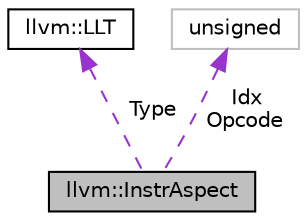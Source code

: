 digraph "llvm::InstrAspect"
{
 // LATEX_PDF_SIZE
  bgcolor="transparent";
  edge [fontname="Helvetica",fontsize="10",labelfontname="Helvetica",labelfontsize="10"];
  node [fontname="Helvetica",fontsize="10",shape=record];
  Node1 [label="llvm::InstrAspect",height=0.2,width=0.4,color="black", fillcolor="grey75", style="filled", fontcolor="black",tooltip="Legalization is decided based on an instruction's opcode, which type slot we're considering,..."];
  Node2 -> Node1 [dir="back",color="darkorchid3",fontsize="10",style="dashed",label=" Type" ,fontname="Helvetica"];
  Node2 [label="llvm::LLT",height=0.2,width=0.4,color="black",URL="$classllvm_1_1LLT.html",tooltip=" "];
  Node3 -> Node1 [dir="back",color="darkorchid3",fontsize="10",style="dashed",label=" Idx\nOpcode" ,fontname="Helvetica"];
  Node3 [label="unsigned",height=0.2,width=0.4,color="grey75",tooltip=" "];
}
